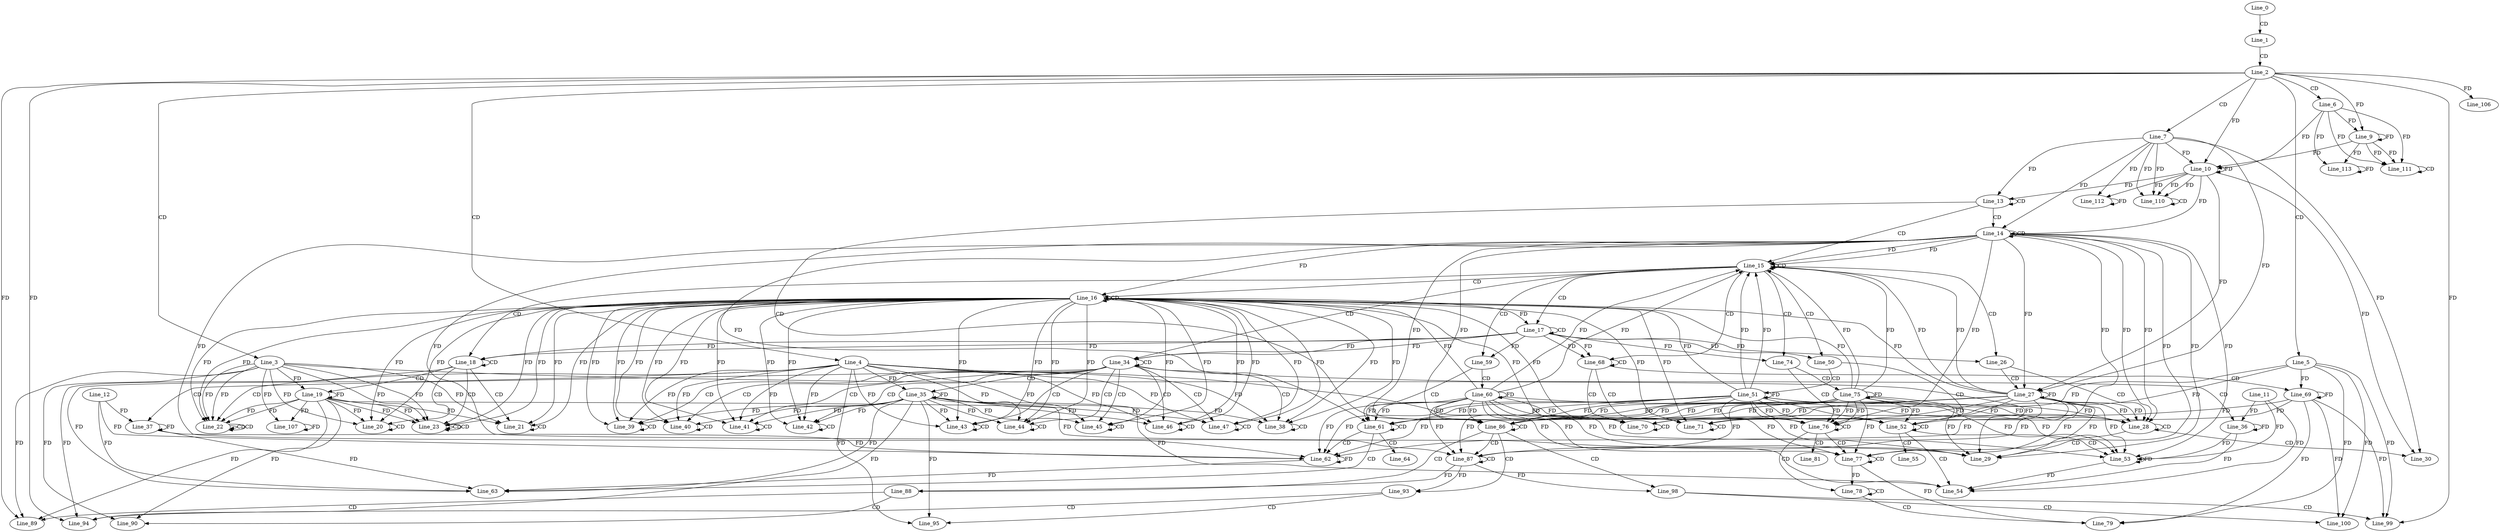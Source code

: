 digraph G {
  Line_0;
  Line_1;
  Line_2;
  Line_3;
  Line_4;
  Line_5;
  Line_6;
  Line_7;
  Line_9;
  Line_9;
  Line_10;
  Line_10;
  Line_13;
  Line_13;
  Line_14;
  Line_14;
  Line_15;
  Line_15;
  Line_16;
  Line_16;
  Line_17;
  Line_17;
  Line_17;
  Line_18;
  Line_18;
  Line_19;
  Line_20;
  Line_20;
  Line_20;
  Line_20;
  Line_21;
  Line_21;
  Line_21;
  Line_21;
  Line_22;
  Line_22;
  Line_22;
  Line_22;
  Line_22;
  Line_23;
  Line_23;
  Line_23;
  Line_23;
  Line_23;
  Line_26;
  Line_26;
  Line_27;
  Line_27;
  Line_28;
  Line_28;
  Line_29;
  Line_29;
  Line_30;
  Line_34;
  Line_34;
  Line_35;
  Line_36;
  Line_11;
  Line_37;
  Line_12;
  Line_38;
  Line_38;
  Line_38;
  Line_38;
  Line_39;
  Line_39;
  Line_39;
  Line_39;
  Line_40;
  Line_40;
  Line_40;
  Line_40;
  Line_41;
  Line_41;
  Line_41;
  Line_41;
  Line_42;
  Line_42;
  Line_42;
  Line_42;
  Line_43;
  Line_43;
  Line_43;
  Line_43;
  Line_44;
  Line_44;
  Line_44;
  Line_44;
  Line_45;
  Line_45;
  Line_45;
  Line_45;
  Line_46;
  Line_46;
  Line_46;
  Line_46;
  Line_47;
  Line_47;
  Line_47;
  Line_47;
  Line_50;
  Line_50;
  Line_51;
  Line_51;
  Line_52;
  Line_52;
  Line_53;
  Line_53;
  Line_53;
  Line_54;
  Line_55;
  Line_59;
  Line_59;
  Line_60;
  Line_60;
  Line_61;
  Line_61;
  Line_62;
  Line_62;
  Line_62;
  Line_63;
  Line_64;
  Line_68;
  Line_68;
  Line_69;
  Line_70;
  Line_70;
  Line_70;
  Line_70;
  Line_71;
  Line_71;
  Line_71;
  Line_71;
  Line_74;
  Line_74;
  Line_75;
  Line_75;
  Line_76;
  Line_76;
  Line_77;
  Line_77;
  Line_77;
  Line_78;
  Line_78;
  Line_78;
  Line_79;
  Line_79;
  Line_81;
  Line_86;
  Line_86;
  Line_87;
  Line_87;
  Line_88;
  Line_88;
  Line_89;
  Line_90;
  Line_90;
  Line_93;
  Line_93;
  Line_94;
  Line_95;
  Line_95;
  Line_98;
  Line_98;
  Line_99;
  Line_100;
  Line_100;
  Line_106;
  Line_107;
  Line_110;
  Line_110;
  Line_111;
  Line_111;
  Line_112;
  Line_113;
  Line_0 -> Line_1 [ label="CD" ];
  Line_1 -> Line_2 [ label="CD" ];
  Line_2 -> Line_3 [ label="CD" ];
  Line_2 -> Line_4 [ label="CD" ];
  Line_2 -> Line_5 [ label="CD" ];
  Line_2 -> Line_6 [ label="CD" ];
  Line_2 -> Line_7 [ label="CD" ];
  Line_6 -> Line_9 [ label="FD" ];
  Line_9 -> Line_9 [ label="FD" ];
  Line_2 -> Line_9 [ label="FD" ];
  Line_7 -> Line_10 [ label="FD" ];
  Line_10 -> Line_10 [ label="FD" ];
  Line_2 -> Line_10 [ label="FD" ];
  Line_6 -> Line_10 [ label="FD" ];
  Line_9 -> Line_10 [ label="FD" ];
  Line_13 -> Line_13 [ label="CD" ];
  Line_7 -> Line_13 [ label="FD" ];
  Line_10 -> Line_13 [ label="FD" ];
  Line_13 -> Line_14 [ label="CD" ];
  Line_14 -> Line_14 [ label="CD" ];
  Line_7 -> Line_14 [ label="FD" ];
  Line_10 -> Line_14 [ label="FD" ];
  Line_13 -> Line_15 [ label="CD" ];
  Line_14 -> Line_15 [ label="FD" ];
  Line_15 -> Line_15 [ label="CD" ];
  Line_14 -> Line_15 [ label="FD" ];
  Line_15 -> Line_16 [ label="CD" ];
  Line_16 -> Line_16 [ label="CD" ];
  Line_14 -> Line_16 [ label="FD" ];
  Line_15 -> Line_17 [ label="CD" ];
  Line_17 -> Line_17 [ label="CD" ];
  Line_16 -> Line_17 [ label="FD" ];
  Line_15 -> Line_18 [ label="CD" ];
  Line_17 -> Line_18 [ label="FD" ];
  Line_18 -> Line_18 [ label="CD" ];
  Line_17 -> Line_18 [ label="FD" ];
  Line_18 -> Line_19 [ label="CD" ];
  Line_19 -> Line_19 [ label="FD" ];
  Line_3 -> Line_19 [ label="FD" ];
  Line_18 -> Line_20 [ label="CD" ];
  Line_16 -> Line_20 [ label="FD" ];
  Line_20 -> Line_20 [ label="CD" ];
  Line_19 -> Line_20 [ label="FD" ];
  Line_3 -> Line_20 [ label="FD" ];
  Line_16 -> Line_20 [ label="FD" ];
  Line_18 -> Line_21 [ label="CD" ];
  Line_16 -> Line_21 [ label="FD" ];
  Line_21 -> Line_21 [ label="CD" ];
  Line_19 -> Line_21 [ label="FD" ];
  Line_3 -> Line_21 [ label="FD" ];
  Line_16 -> Line_21 [ label="FD" ];
  Line_18 -> Line_22 [ label="CD" ];
  Line_16 -> Line_22 [ label="FD" ];
  Line_22 -> Line_22 [ label="CD" ];
  Line_19 -> Line_22 [ label="FD" ];
  Line_3 -> Line_22 [ label="FD" ];
  Line_16 -> Line_22 [ label="FD" ];
  Line_22 -> Line_22 [ label="CD" ];
  Line_19 -> Line_22 [ label="FD" ];
  Line_3 -> Line_22 [ label="FD" ];
  Line_18 -> Line_23 [ label="CD" ];
  Line_16 -> Line_23 [ label="FD" ];
  Line_23 -> Line_23 [ label="CD" ];
  Line_19 -> Line_23 [ label="FD" ];
  Line_3 -> Line_23 [ label="FD" ];
  Line_16 -> Line_23 [ label="FD" ];
  Line_23 -> Line_23 [ label="CD" ];
  Line_19 -> Line_23 [ label="FD" ];
  Line_3 -> Line_23 [ label="FD" ];
  Line_15 -> Line_26 [ label="CD" ];
  Line_17 -> Line_26 [ label="FD" ];
  Line_26 -> Line_27 [ label="CD" ];
  Line_14 -> Line_27 [ label="FD" ];
  Line_27 -> Line_27 [ label="FD" ];
  Line_7 -> Line_27 [ label="FD" ];
  Line_10 -> Line_27 [ label="FD" ];
  Line_26 -> Line_28 [ label="CD" ];
  Line_14 -> Line_28 [ label="FD" ];
  Line_27 -> Line_28 [ label="FD" ];
  Line_28 -> Line_28 [ label="CD" ];
  Line_14 -> Line_28 [ label="FD" ];
  Line_27 -> Line_28 [ label="FD" ];
  Line_28 -> Line_29 [ label="CD" ];
  Line_19 -> Line_29 [ label="FD" ];
  Line_3 -> Line_29 [ label="FD" ];
  Line_14 -> Line_29 [ label="FD" ];
  Line_27 -> Line_29 [ label="FD" ];
  Line_28 -> Line_30 [ label="CD" ];
  Line_7 -> Line_30 [ label="FD" ];
  Line_10 -> Line_30 [ label="FD" ];
  Line_15 -> Line_34 [ label="CD" ];
  Line_17 -> Line_34 [ label="FD" ];
  Line_34 -> Line_34 [ label="CD" ];
  Line_17 -> Line_34 [ label="FD" ];
  Line_34 -> Line_35 [ label="CD" ];
  Line_35 -> Line_35 [ label="FD" ];
  Line_4 -> Line_35 [ label="FD" ];
  Line_34 -> Line_36 [ label="CD" ];
  Line_36 -> Line_36 [ label="FD" ];
  Line_11 -> Line_36 [ label="FD" ];
  Line_34 -> Line_37 [ label="CD" ];
  Line_37 -> Line_37 [ label="FD" ];
  Line_12 -> Line_37 [ label="FD" ];
  Line_34 -> Line_38 [ label="CD" ];
  Line_16 -> Line_38 [ label="FD" ];
  Line_38 -> Line_38 [ label="CD" ];
  Line_35 -> Line_38 [ label="FD" ];
  Line_4 -> Line_38 [ label="FD" ];
  Line_16 -> Line_38 [ label="FD" ];
  Line_34 -> Line_39 [ label="CD" ];
  Line_16 -> Line_39 [ label="FD" ];
  Line_39 -> Line_39 [ label="CD" ];
  Line_35 -> Line_39 [ label="FD" ];
  Line_4 -> Line_39 [ label="FD" ];
  Line_16 -> Line_39 [ label="FD" ];
  Line_34 -> Line_40 [ label="CD" ];
  Line_16 -> Line_40 [ label="FD" ];
  Line_40 -> Line_40 [ label="CD" ];
  Line_35 -> Line_40 [ label="FD" ];
  Line_4 -> Line_40 [ label="FD" ];
  Line_16 -> Line_40 [ label="FD" ];
  Line_34 -> Line_41 [ label="CD" ];
  Line_16 -> Line_41 [ label="FD" ];
  Line_41 -> Line_41 [ label="CD" ];
  Line_35 -> Line_41 [ label="FD" ];
  Line_4 -> Line_41 [ label="FD" ];
  Line_16 -> Line_41 [ label="FD" ];
  Line_34 -> Line_42 [ label="CD" ];
  Line_16 -> Line_42 [ label="FD" ];
  Line_42 -> Line_42 [ label="CD" ];
  Line_35 -> Line_42 [ label="FD" ];
  Line_4 -> Line_42 [ label="FD" ];
  Line_16 -> Line_42 [ label="FD" ];
  Line_34 -> Line_43 [ label="CD" ];
  Line_16 -> Line_43 [ label="FD" ];
  Line_43 -> Line_43 [ label="CD" ];
  Line_35 -> Line_43 [ label="FD" ];
  Line_4 -> Line_43 [ label="FD" ];
  Line_16 -> Line_43 [ label="FD" ];
  Line_34 -> Line_44 [ label="CD" ];
  Line_16 -> Line_44 [ label="FD" ];
  Line_44 -> Line_44 [ label="CD" ];
  Line_35 -> Line_44 [ label="FD" ];
  Line_4 -> Line_44 [ label="FD" ];
  Line_16 -> Line_44 [ label="FD" ];
  Line_34 -> Line_45 [ label="CD" ];
  Line_16 -> Line_45 [ label="FD" ];
  Line_45 -> Line_45 [ label="CD" ];
  Line_35 -> Line_45 [ label="FD" ];
  Line_4 -> Line_45 [ label="FD" ];
  Line_16 -> Line_45 [ label="FD" ];
  Line_34 -> Line_46 [ label="CD" ];
  Line_16 -> Line_46 [ label="FD" ];
  Line_46 -> Line_46 [ label="CD" ];
  Line_35 -> Line_46 [ label="FD" ];
  Line_4 -> Line_46 [ label="FD" ];
  Line_16 -> Line_46 [ label="FD" ];
  Line_34 -> Line_47 [ label="CD" ];
  Line_16 -> Line_47 [ label="FD" ];
  Line_47 -> Line_47 [ label="CD" ];
  Line_35 -> Line_47 [ label="FD" ];
  Line_4 -> Line_47 [ label="FD" ];
  Line_16 -> Line_47 [ label="FD" ];
  Line_15 -> Line_50 [ label="CD" ];
  Line_17 -> Line_50 [ label="FD" ];
  Line_50 -> Line_51 [ label="CD" ];
  Line_51 -> Line_51 [ label="FD" ];
  Line_50 -> Line_52 [ label="CD" ];
  Line_51 -> Line_52 [ label="FD" ];
  Line_52 -> Line_52 [ label="CD" ];
  Line_14 -> Line_52 [ label="FD" ];
  Line_27 -> Line_52 [ label="FD" ];
  Line_51 -> Line_52 [ label="FD" ];
  Line_52 -> Line_53 [ label="CD" ];
  Line_36 -> Line_53 [ label="FD" ];
  Line_53 -> Line_53 [ label="FD" ];
  Line_11 -> Line_53 [ label="FD" ];
  Line_14 -> Line_53 [ label="FD" ];
  Line_27 -> Line_53 [ label="FD" ];
  Line_51 -> Line_53 [ label="FD" ];
  Line_52 -> Line_54 [ label="CD" ];
  Line_35 -> Line_54 [ label="FD" ];
  Line_4 -> Line_54 [ label="FD" ];
  Line_36 -> Line_54 [ label="FD" ];
  Line_53 -> Line_54 [ label="FD" ];
  Line_11 -> Line_54 [ label="FD" ];
  Line_52 -> Line_55 [ label="CD" ];
  Line_15 -> Line_59 [ label="CD" ];
  Line_17 -> Line_59 [ label="FD" ];
  Line_59 -> Line_60 [ label="CD" ];
  Line_60 -> Line_60 [ label="FD" ];
  Line_59 -> Line_61 [ label="CD" ];
  Line_60 -> Line_61 [ label="FD" ];
  Line_61 -> Line_61 [ label="CD" ];
  Line_14 -> Line_61 [ label="FD" ];
  Line_27 -> Line_61 [ label="FD" ];
  Line_51 -> Line_61 [ label="FD" ];
  Line_60 -> Line_61 [ label="FD" ];
  Line_61 -> Line_62 [ label="CD" ];
  Line_37 -> Line_62 [ label="FD" ];
  Line_62 -> Line_62 [ label="FD" ];
  Line_12 -> Line_62 [ label="FD" ];
  Line_14 -> Line_62 [ label="FD" ];
  Line_27 -> Line_62 [ label="FD" ];
  Line_51 -> Line_62 [ label="FD" ];
  Line_60 -> Line_62 [ label="FD" ];
  Line_61 -> Line_63 [ label="CD" ];
  Line_35 -> Line_63 [ label="FD" ];
  Line_4 -> Line_63 [ label="FD" ];
  Line_37 -> Line_63 [ label="FD" ];
  Line_62 -> Line_63 [ label="FD" ];
  Line_12 -> Line_63 [ label="FD" ];
  Line_61 -> Line_64 [ label="CD" ];
  Line_15 -> Line_68 [ label="CD" ];
  Line_17 -> Line_68 [ label="FD" ];
  Line_68 -> Line_68 [ label="CD" ];
  Line_17 -> Line_68 [ label="FD" ];
  Line_68 -> Line_69 [ label="CD" ];
  Line_69 -> Line_69 [ label="FD" ];
  Line_5 -> Line_69 [ label="FD" ];
  Line_68 -> Line_70 [ label="CD" ];
  Line_16 -> Line_70 [ label="FD" ];
  Line_70 -> Line_70 [ label="CD" ];
  Line_69 -> Line_70 [ label="FD" ];
  Line_5 -> Line_70 [ label="FD" ];
  Line_16 -> Line_70 [ label="FD" ];
  Line_68 -> Line_71 [ label="CD" ];
  Line_16 -> Line_71 [ label="FD" ];
  Line_71 -> Line_71 [ label="CD" ];
  Line_69 -> Line_71 [ label="FD" ];
  Line_5 -> Line_71 [ label="FD" ];
  Line_16 -> Line_71 [ label="FD" ];
  Line_15 -> Line_74 [ label="CD" ];
  Line_17 -> Line_74 [ label="FD" ];
  Line_74 -> Line_75 [ label="CD" ];
  Line_75 -> Line_75 [ label="FD" ];
  Line_74 -> Line_76 [ label="CD" ];
  Line_75 -> Line_76 [ label="FD" ];
  Line_76 -> Line_76 [ label="CD" ];
  Line_14 -> Line_76 [ label="FD" ];
  Line_27 -> Line_76 [ label="FD" ];
  Line_51 -> Line_76 [ label="FD" ];
  Line_60 -> Line_76 [ label="FD" ];
  Line_75 -> Line_76 [ label="FD" ];
  Line_76 -> Line_77 [ label="CD" ];
  Line_77 -> Line_77 [ label="CD" ];
  Line_14 -> Line_77 [ label="FD" ];
  Line_27 -> Line_77 [ label="FD" ];
  Line_51 -> Line_77 [ label="FD" ];
  Line_60 -> Line_77 [ label="FD" ];
  Line_75 -> Line_77 [ label="FD" ];
  Line_76 -> Line_78 [ label="CD" ];
  Line_78 -> Line_78 [ label="CD" ];
  Line_77 -> Line_78 [ label="FD" ];
  Line_78 -> Line_79 [ label="CD" ];
  Line_69 -> Line_79 [ label="FD" ];
  Line_5 -> Line_79 [ label="FD" ];
  Line_77 -> Line_79 [ label="FD" ];
  Line_76 -> Line_81 [ label="CD" ];
  Line_13 -> Line_86 [ label="CD" ];
  Line_14 -> Line_86 [ label="FD" ];
  Line_27 -> Line_86 [ label="FD" ];
  Line_51 -> Line_86 [ label="FD" ];
  Line_60 -> Line_86 [ label="FD" ];
  Line_75 -> Line_86 [ label="FD" ];
  Line_86 -> Line_86 [ label="CD" ];
  Line_14 -> Line_86 [ label="FD" ];
  Line_27 -> Line_86 [ label="FD" ];
  Line_51 -> Line_86 [ label="FD" ];
  Line_60 -> Line_86 [ label="FD" ];
  Line_75 -> Line_86 [ label="FD" ];
  Line_86 -> Line_87 [ label="CD" ];
  Line_87 -> Line_87 [ label="CD" ];
  Line_14 -> Line_87 [ label="FD" ];
  Line_27 -> Line_87 [ label="FD" ];
  Line_51 -> Line_87 [ label="FD" ];
  Line_60 -> Line_87 [ label="FD" ];
  Line_75 -> Line_87 [ label="FD" ];
  Line_86 -> Line_88 [ label="CD" ];
  Line_87 -> Line_88 [ label="FD" ];
  Line_88 -> Line_89 [ label="CD" ];
  Line_2 -> Line_89 [ label="FD" ];
  Line_19 -> Line_89 [ label="FD" ];
  Line_3 -> Line_89 [ label="FD" ];
  Line_88 -> Line_90 [ label="CD" ];
  Line_19 -> Line_90 [ label="FD" ];
  Line_3 -> Line_90 [ label="FD" ];
  Line_86 -> Line_93 [ label="CD" ];
  Line_87 -> Line_93 [ label="FD" ];
  Line_93 -> Line_94 [ label="CD" ];
  Line_2 -> Line_94 [ label="FD" ];
  Line_35 -> Line_94 [ label="FD" ];
  Line_4 -> Line_94 [ label="FD" ];
  Line_93 -> Line_95 [ label="CD" ];
  Line_35 -> Line_95 [ label="FD" ];
  Line_4 -> Line_95 [ label="FD" ];
  Line_86 -> Line_98 [ label="CD" ];
  Line_87 -> Line_98 [ label="FD" ];
  Line_98 -> Line_99 [ label="CD" ];
  Line_2 -> Line_99 [ label="FD" ];
  Line_69 -> Line_99 [ label="FD" ];
  Line_5 -> Line_99 [ label="FD" ];
  Line_98 -> Line_100 [ label="CD" ];
  Line_69 -> Line_100 [ label="FD" ];
  Line_5 -> Line_100 [ label="FD" ];
  Line_2 -> Line_106 [ label="FD" ];
  Line_19 -> Line_107 [ label="FD" ];
  Line_3 -> Line_107 [ label="FD" ];
  Line_107 -> Line_107 [ label="FD" ];
  Line_7 -> Line_110 [ label="FD" ];
  Line_10 -> Line_110 [ label="FD" ];
  Line_110 -> Line_110 [ label="CD" ];
  Line_7 -> Line_110 [ label="FD" ];
  Line_10 -> Line_110 [ label="FD" ];
  Line_6 -> Line_111 [ label="FD" ];
  Line_9 -> Line_111 [ label="FD" ];
  Line_111 -> Line_111 [ label="CD" ];
  Line_6 -> Line_111 [ label="FD" ];
  Line_9 -> Line_111 [ label="FD" ];
  Line_7 -> Line_112 [ label="FD" ];
  Line_10 -> Line_112 [ label="FD" ];
  Line_112 -> Line_112 [ label="FD" ];
  Line_6 -> Line_113 [ label="FD" ];
  Line_9 -> Line_113 [ label="FD" ];
  Line_113 -> Line_113 [ label="FD" ];
  Line_27 -> Line_15 [ label="FD" ];
  Line_51 -> Line_15 [ label="FD" ];
  Line_60 -> Line_15 [ label="FD" ];
  Line_75 -> Line_15 [ label="FD" ];
  Line_27 -> Line_15 [ label="FD" ];
  Line_51 -> Line_15 [ label="FD" ];
  Line_60 -> Line_15 [ label="FD" ];
  Line_75 -> Line_15 [ label="FD" ];
  Line_27 -> Line_16 [ label="FD" ];
  Line_51 -> Line_16 [ label="FD" ];
  Line_60 -> Line_16 [ label="FD" ];
  Line_75 -> Line_16 [ label="FD" ];
  Line_51 -> Line_28 [ label="FD" ];
  Line_60 -> Line_28 [ label="FD" ];
  Line_75 -> Line_28 [ label="FD" ];
  Line_51 -> Line_29 [ label="FD" ];
  Line_60 -> Line_29 [ label="FD" ];
  Line_75 -> Line_29 [ label="FD" ];
  Line_60 -> Line_52 [ label="FD" ];
  Line_75 -> Line_52 [ label="FD" ];
  Line_60 -> Line_53 [ label="FD" ];
  Line_75 -> Line_53 [ label="FD" ];
  Line_75 -> Line_61 [ label="FD" ];
  Line_75 -> Line_62 [ label="FD" ];
}
